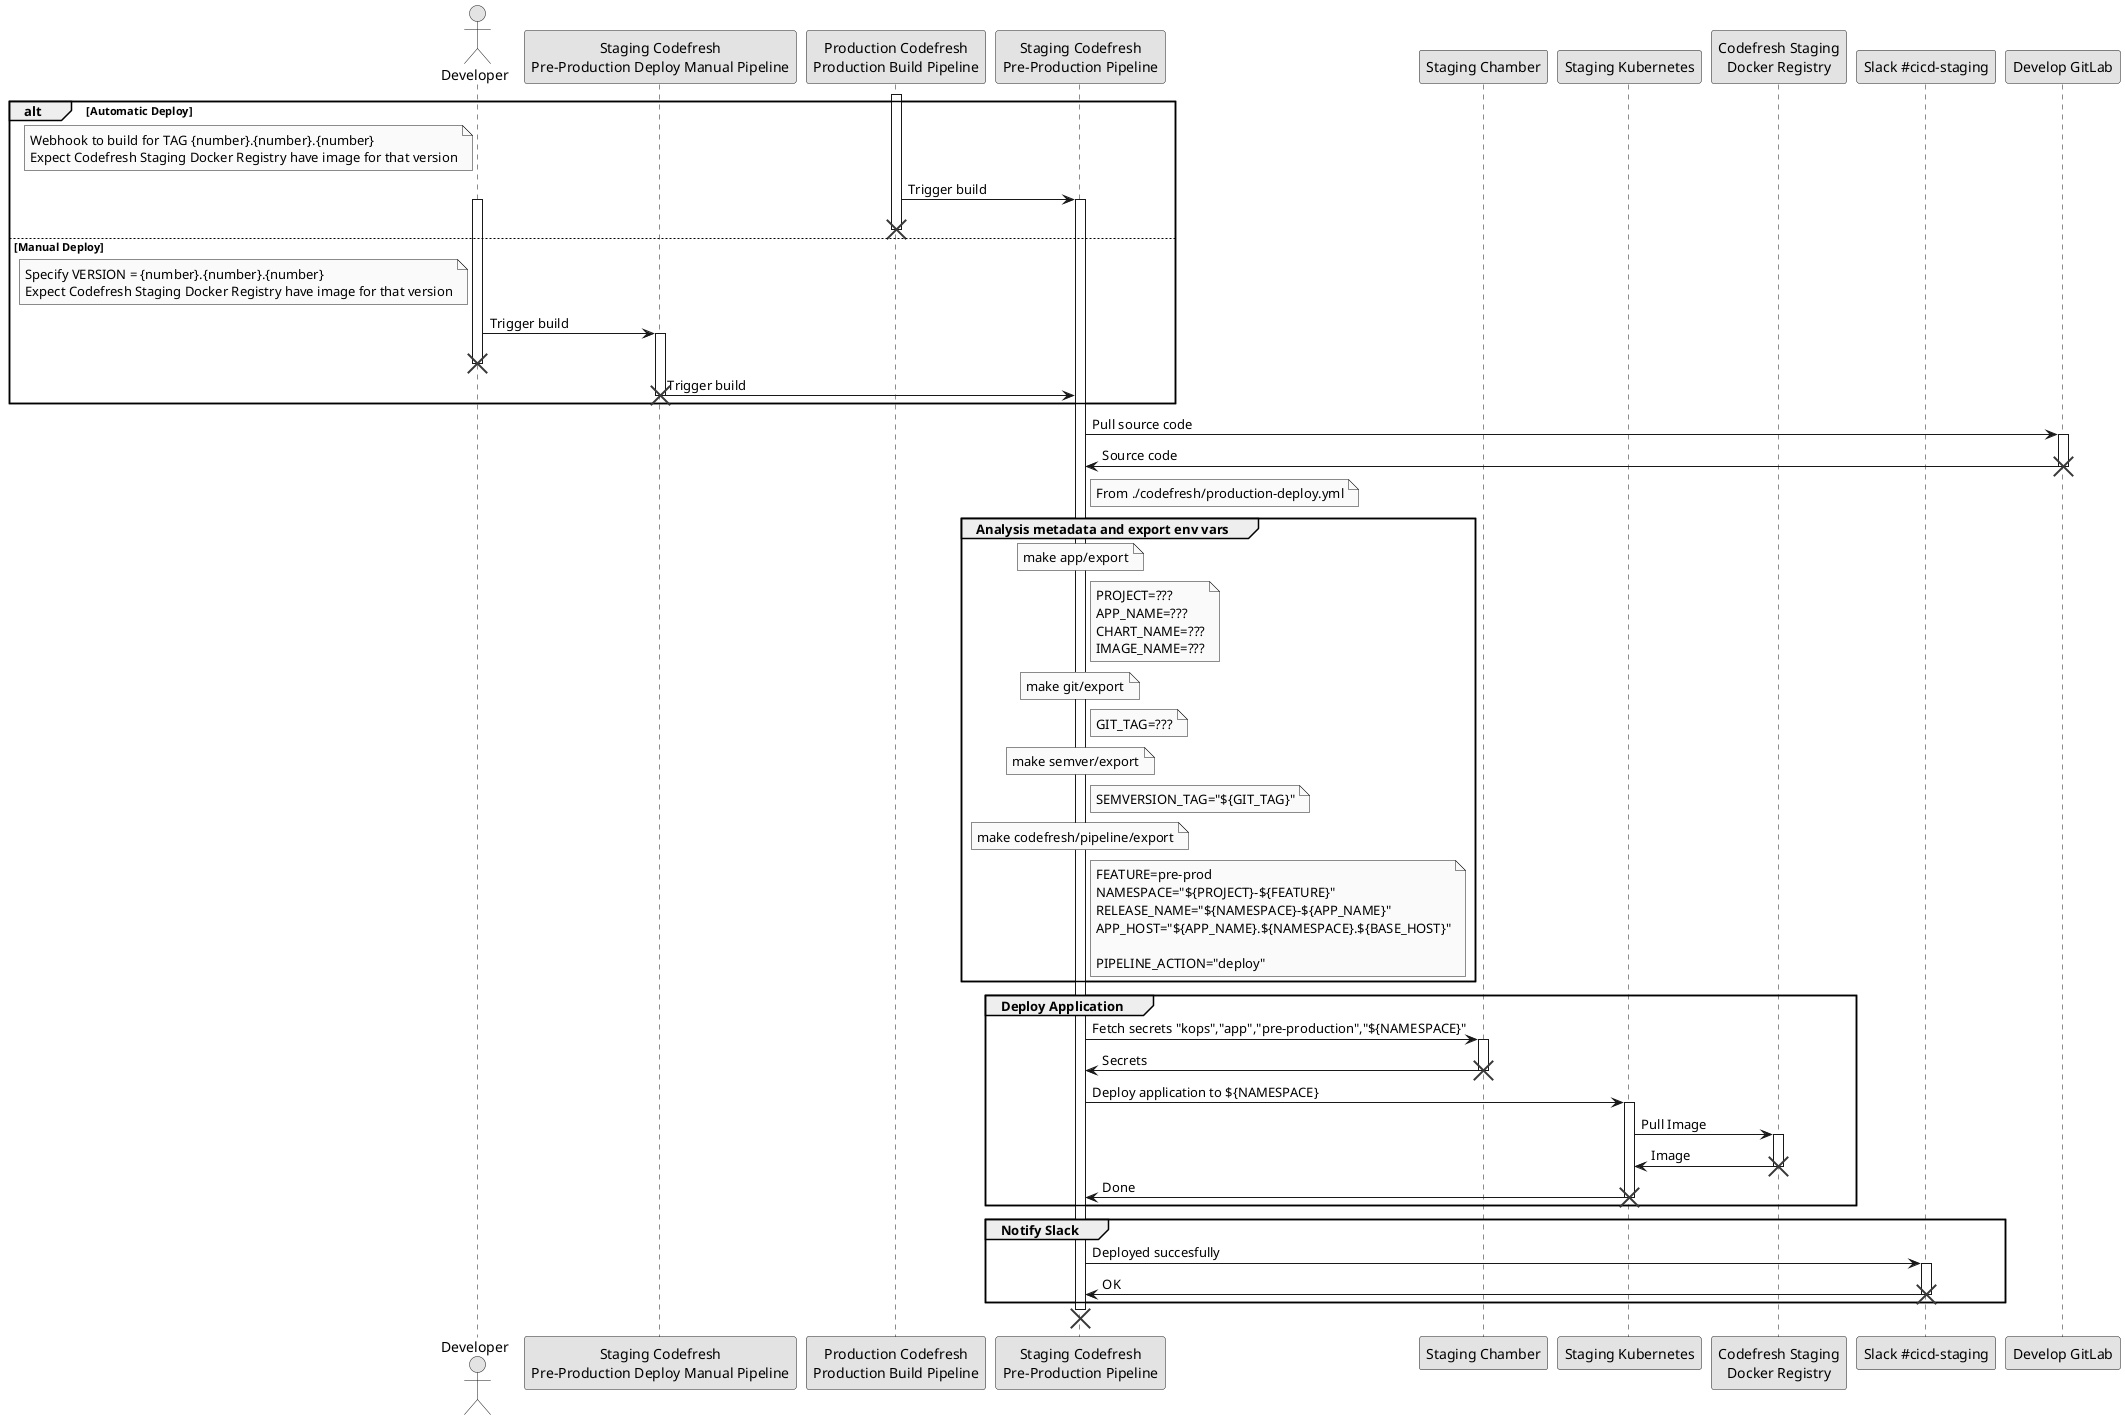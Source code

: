 @startuml
skinparam monochrome true

actor User as "Developer"
participant CSPPM as "Staging Codefresh\nPre-Production Deploy Manual Pipeline"
participant CPPB as "Production Codefresh\nProduction Build Pipeline"
participant CSPP as "Staging Codefresh\nPre-Production Pipeline"
participant SC as "Staging Chamber"
participant SK8S as "Staging Kubernetes"
participant CSDR as "Codefresh Staging\nDocker Registry"
participant SSCICD as "Slack #cicd-staging"

participant GD as "Develop GitLab"


alt Automatic Deploy

  note left of User : Webhook to build for TAG {number}.{number}.{number}\nExpect Codefresh Staging Docker Registry have image for that version
  activate CPPB
  CPPB -> CSPP : Trigger build
  activate CSPP
  destroy CPPB

else Manual Deploy

  note left of User : Specify VERSION = {number}.{number}.{number}\nExpect Codefresh Staging Docker Registry have image for that version
  activate User
  User -> CSPPM : Trigger build
  activate CSPPM
  destroy User

  CSPPM -> CSPP : Trigger build
	destroy CSPPM
end


CSPP -> GD : Pull source code
activate GD
GD -> CSPP : Source code
destroy GD

note right of CSPP : From ./codefresh/production-deploy.yml

group Analysis metadata and export env vars

  note over CSPP : make app/export
  note right of CSPP : PROJECT=???\nAPP_NAME=???\nCHART_NAME=???\nIMAGE_NAME=???

  note over CSPP : make git/export
  note right of CSPP : GIT_TAG=???

  note over CSPP : make semver/export
  note right of CSPP : SEMVERSION_TAG="${GIT_TAG}"

  note over CSPP : make codefresh/pipeline/export
  note right of CSPP : FEATURE=pre-prod\nNAMESPACE="${PROJECT}-${FEATURE}"\nRELEASE_NAME="${NAMESPACE}-${APP_NAME}"\nAPP_HOST="${APP_NAME}.${NAMESPACE}.${BASE_HOST}"\n\nPIPELINE_ACTION="deploy"
end

group Deploy Application
  CSPP -> SC : Fetch secrets "kops","app","pre-production","${NAMESPACE}"
  activate SC
  SC -> CSPP : Secrets
  destroy SC

  CSPP -> SK8S : Deploy application to ${NAMESPACE}
  activate SK8S
  SK8S -> CSDR : Pull Image
  activate CSDR
  CSDR -> SK8S : Image
  destroy CSDR
  SK8S -> CSPP : Done
  destroy SK8S
end

group Notify Slack
  CSPP -> SSCICD : Deployed succesfully
  activate SSCICD
  SSCICD -> CSPP : OK
  destroy SSCICD
end

destroy CSPP

@enduml
